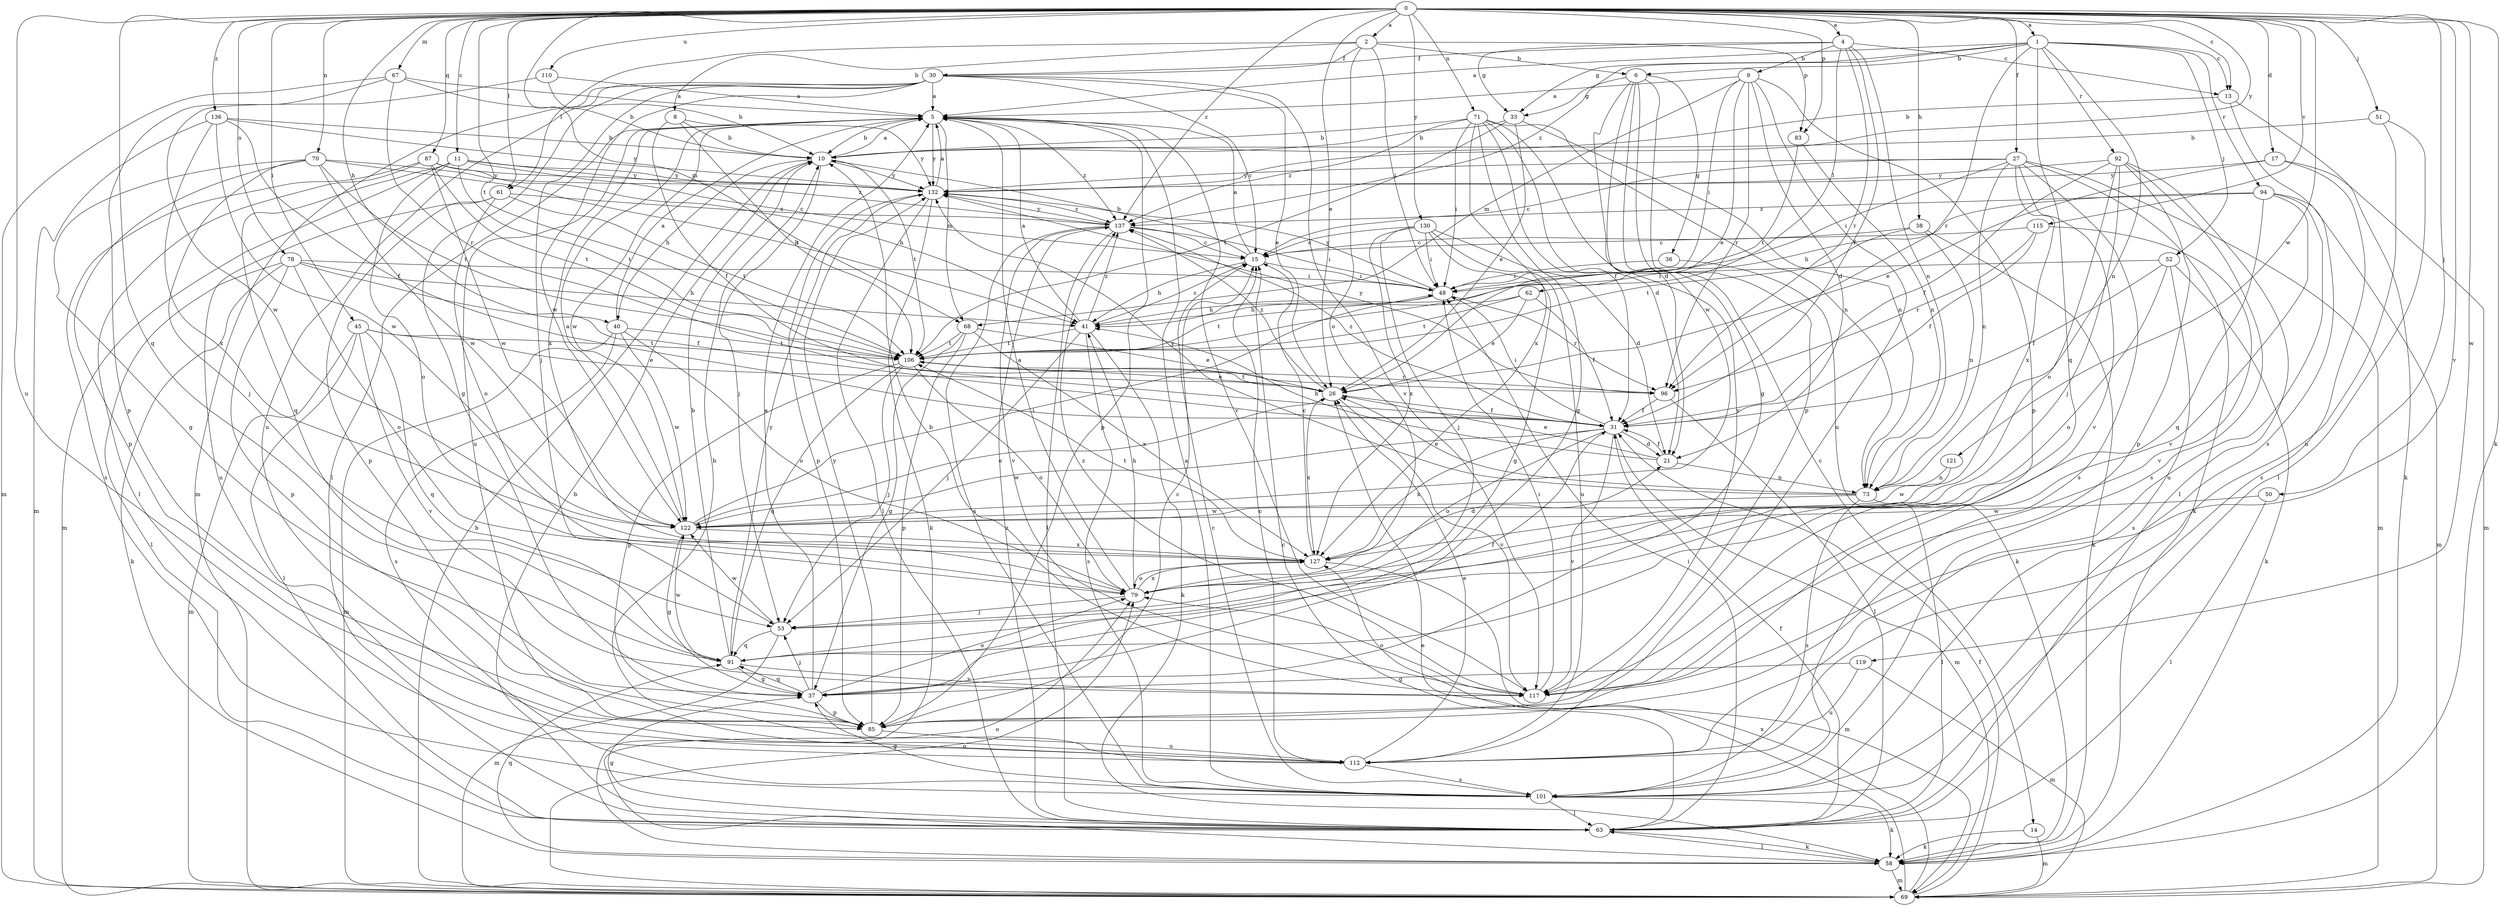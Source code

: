 strict digraph  {
0;
1;
2;
4;
5;
6;
8;
9;
10;
11;
13;
14;
15;
17;
21;
26;
27;
30;
31;
33;
36;
37;
38;
40;
41;
45;
48;
50;
51;
52;
53;
58;
61;
62;
63;
67;
68;
69;
70;
71;
73;
78;
79;
83;
85;
87;
91;
92;
94;
96;
101;
106;
110;
112;
115;
117;
119;
121;
122;
127;
130;
132;
136;
137;
0 -> 1  [label=a];
0 -> 2  [label=a];
0 -> 4  [label=a];
0 -> 11  [label=c];
0 -> 13  [label=c];
0 -> 17  [label=d];
0 -> 26  [label=e];
0 -> 27  [label=f];
0 -> 38  [label=h];
0 -> 40  [label=h];
0 -> 45  [label=i];
0 -> 50  [label=j];
0 -> 51  [label=j];
0 -> 58  [label=k];
0 -> 61  [label=l];
0 -> 67  [label=m];
0 -> 68  [label=m];
0 -> 70  [label=n];
0 -> 71  [label=n];
0 -> 78  [label=o];
0 -> 83  [label=p];
0 -> 87  [label=q];
0 -> 91  [label=q];
0 -> 106  [label=t];
0 -> 110  [label=u];
0 -> 112  [label=u];
0 -> 115  [label=v];
0 -> 117  [label=v];
0 -> 119  [label=w];
0 -> 121  [label=w];
0 -> 130  [label=y];
0 -> 132  [label=y];
0 -> 136  [label=z];
0 -> 137  [label=z];
1 -> 5  [label=a];
1 -> 6  [label=b];
1 -> 13  [label=c];
1 -> 33  [label=g];
1 -> 52  [label=j];
1 -> 73  [label=n];
1 -> 91  [label=q];
1 -> 92  [label=r];
1 -> 94  [label=r];
1 -> 96  [label=r];
1 -> 137  [label=z];
2 -> 6  [label=b];
2 -> 8  [label=b];
2 -> 30  [label=f];
2 -> 48  [label=i];
2 -> 61  [label=l];
2 -> 79  [label=o];
2 -> 83  [label=p];
4 -> 9  [label=b];
4 -> 13  [label=c];
4 -> 30  [label=f];
4 -> 31  [label=f];
4 -> 33  [label=g];
4 -> 62  [label=l];
4 -> 73  [label=n];
4 -> 96  [label=r];
5 -> 10  [label=b];
5 -> 63  [label=l];
5 -> 68  [label=m];
5 -> 85  [label=p];
5 -> 112  [label=u];
5 -> 117  [label=v];
5 -> 122  [label=w];
5 -> 127  [label=x];
5 -> 132  [label=y];
5 -> 137  [label=z];
6 -> 14  [label=c];
6 -> 21  [label=d];
6 -> 33  [label=g];
6 -> 36  [label=g];
6 -> 37  [label=g];
6 -> 85  [label=p];
6 -> 122  [label=w];
8 -> 10  [label=b];
8 -> 31  [label=f];
8 -> 106  [label=t];
8 -> 132  [label=y];
9 -> 5  [label=a];
9 -> 21  [label=d];
9 -> 26  [label=e];
9 -> 48  [label=i];
9 -> 68  [label=m];
9 -> 85  [label=p];
9 -> 96  [label=r];
9 -> 112  [label=u];
10 -> 5  [label=a];
10 -> 40  [label=h];
10 -> 53  [label=j];
10 -> 106  [label=t];
10 -> 132  [label=y];
11 -> 15  [label=c];
11 -> 69  [label=m];
11 -> 79  [label=o];
11 -> 91  [label=q];
11 -> 106  [label=t];
11 -> 132  [label=y];
11 -> 137  [label=z];
13 -> 10  [label=b];
13 -> 58  [label=k];
13 -> 101  [label=s];
14 -> 58  [label=k];
14 -> 69  [label=m];
15 -> 5  [label=a];
15 -> 10  [label=b];
15 -> 41  [label=h];
15 -> 48  [label=i];
17 -> 26  [label=e];
17 -> 69  [label=m];
17 -> 101  [label=s];
17 -> 132  [label=y];
21 -> 26  [label=e];
21 -> 31  [label=f];
21 -> 41  [label=h];
21 -> 73  [label=n];
26 -> 31  [label=f];
26 -> 106  [label=t];
26 -> 117  [label=v];
26 -> 127  [label=x];
26 -> 137  [label=z];
27 -> 15  [label=c];
27 -> 48  [label=i];
27 -> 58  [label=k];
27 -> 69  [label=m];
27 -> 73  [label=n];
27 -> 101  [label=s];
27 -> 117  [label=v];
27 -> 127  [label=x];
27 -> 132  [label=y];
30 -> 5  [label=a];
30 -> 15  [label=c];
30 -> 26  [label=e];
30 -> 37  [label=g];
30 -> 53  [label=j];
30 -> 69  [label=m];
30 -> 112  [label=u];
30 -> 117  [label=v];
30 -> 122  [label=w];
31 -> 21  [label=d];
31 -> 48  [label=i];
31 -> 69  [label=m];
31 -> 79  [label=o];
31 -> 117  [label=v];
31 -> 122  [label=w];
31 -> 127  [label=x];
31 -> 137  [label=z];
33 -> 10  [label=b];
33 -> 26  [label=e];
33 -> 73  [label=n];
33 -> 106  [label=t];
36 -> 48  [label=i];
36 -> 58  [label=k];
37 -> 5  [label=a];
37 -> 53  [label=j];
37 -> 79  [label=o];
37 -> 85  [label=p];
37 -> 91  [label=q];
38 -> 15  [label=c];
38 -> 58  [label=k];
38 -> 73  [label=n];
38 -> 106  [label=t];
40 -> 5  [label=a];
40 -> 69  [label=m];
40 -> 79  [label=o];
40 -> 101  [label=s];
40 -> 106  [label=t];
40 -> 122  [label=w];
41 -> 5  [label=a];
41 -> 15  [label=c];
41 -> 53  [label=j];
41 -> 58  [label=k];
41 -> 101  [label=s];
41 -> 106  [label=t];
41 -> 137  [label=z];
45 -> 26  [label=e];
45 -> 63  [label=l];
45 -> 69  [label=m];
45 -> 91  [label=q];
45 -> 106  [label=t];
45 -> 117  [label=v];
48 -> 41  [label=h];
48 -> 96  [label=r];
48 -> 106  [label=t];
48 -> 132  [label=y];
50 -> 63  [label=l];
50 -> 122  [label=w];
51 -> 10  [label=b];
51 -> 63  [label=l];
51 -> 112  [label=u];
52 -> 31  [label=f];
52 -> 48  [label=i];
52 -> 58  [label=k];
52 -> 79  [label=o];
52 -> 101  [label=s];
53 -> 69  [label=m];
53 -> 91  [label=q];
53 -> 122  [label=w];
58 -> 63  [label=l];
58 -> 69  [label=m];
58 -> 79  [label=o];
58 -> 91  [label=q];
61 -> 79  [label=o];
61 -> 85  [label=p];
61 -> 106  [label=t];
61 -> 112  [label=u];
61 -> 137  [label=z];
62 -> 26  [label=e];
62 -> 31  [label=f];
62 -> 41  [label=h];
62 -> 106  [label=t];
63 -> 10  [label=b];
63 -> 15  [label=c];
63 -> 31  [label=f];
63 -> 37  [label=g];
63 -> 48  [label=i];
63 -> 58  [label=k];
63 -> 137  [label=z];
67 -> 5  [label=a];
67 -> 10  [label=b];
67 -> 69  [label=m];
67 -> 85  [label=p];
67 -> 96  [label=r];
68 -> 26  [label=e];
68 -> 37  [label=g];
68 -> 85  [label=p];
68 -> 106  [label=t];
68 -> 127  [label=x];
69 -> 10  [label=b];
69 -> 26  [label=e];
69 -> 31  [label=f];
69 -> 79  [label=o];
69 -> 127  [label=x];
70 -> 37  [label=g];
70 -> 41  [label=h];
70 -> 53  [label=j];
70 -> 85  [label=p];
70 -> 106  [label=t];
70 -> 122  [label=w];
70 -> 132  [label=y];
71 -> 10  [label=b];
71 -> 21  [label=d];
71 -> 31  [label=f];
71 -> 37  [label=g];
71 -> 48  [label=i];
71 -> 73  [label=n];
71 -> 117  [label=v];
71 -> 127  [label=x];
71 -> 137  [label=z];
73 -> 26  [label=e];
73 -> 63  [label=l];
73 -> 101  [label=s];
73 -> 122  [label=w];
73 -> 132  [label=y];
78 -> 31  [label=f];
78 -> 41  [label=h];
78 -> 48  [label=i];
78 -> 58  [label=k];
78 -> 63  [label=l];
78 -> 79  [label=o];
78 -> 85  [label=p];
79 -> 5  [label=a];
79 -> 41  [label=h];
79 -> 53  [label=j];
79 -> 127  [label=x];
83 -> 73  [label=n];
83 -> 106  [label=t];
85 -> 15  [label=c];
85 -> 112  [label=u];
85 -> 132  [label=y];
87 -> 41  [label=h];
87 -> 63  [label=l];
87 -> 101  [label=s];
87 -> 106  [label=t];
87 -> 122  [label=w];
87 -> 132  [label=y];
91 -> 10  [label=b];
91 -> 31  [label=f];
91 -> 37  [label=g];
91 -> 117  [label=v];
91 -> 122  [label=w];
91 -> 132  [label=y];
92 -> 31  [label=f];
92 -> 53  [label=j];
92 -> 63  [label=l];
92 -> 79  [label=o];
92 -> 85  [label=p];
92 -> 101  [label=s];
92 -> 132  [label=y];
94 -> 41  [label=h];
94 -> 69  [label=m];
94 -> 91  [label=q];
94 -> 112  [label=u];
94 -> 117  [label=v];
94 -> 137  [label=z];
96 -> 31  [label=f];
96 -> 63  [label=l];
96 -> 132  [label=y];
101 -> 5  [label=a];
101 -> 15  [label=c];
101 -> 37  [label=g];
101 -> 58  [label=k];
101 -> 63  [label=l];
106 -> 26  [label=e];
106 -> 53  [label=j];
106 -> 79  [label=o];
106 -> 85  [label=p];
106 -> 91  [label=q];
106 -> 96  [label=r];
110 -> 5  [label=a];
110 -> 10  [label=b];
110 -> 122  [label=w];
112 -> 10  [label=b];
112 -> 15  [label=c];
112 -> 26  [label=e];
112 -> 101  [label=s];
115 -> 15  [label=c];
115 -> 31  [label=f];
115 -> 96  [label=r];
115 -> 117  [label=v];
117 -> 10  [label=b];
117 -> 48  [label=i];
117 -> 79  [label=o];
117 -> 137  [label=z];
119 -> 37  [label=g];
119 -> 69  [label=m];
119 -> 112  [label=u];
121 -> 73  [label=n];
121 -> 122  [label=w];
122 -> 5  [label=a];
122 -> 26  [label=e];
122 -> 37  [label=g];
122 -> 48  [label=i];
122 -> 127  [label=x];
127 -> 15  [label=c];
127 -> 21  [label=d];
127 -> 69  [label=m];
127 -> 79  [label=o];
127 -> 106  [label=t];
130 -> 15  [label=c];
130 -> 21  [label=d];
130 -> 37  [label=g];
130 -> 48  [label=i];
130 -> 53  [label=j];
130 -> 112  [label=u];
130 -> 127  [label=x];
132 -> 5  [label=a];
132 -> 58  [label=k];
132 -> 63  [label=l];
132 -> 85  [label=p];
132 -> 137  [label=z];
136 -> 10  [label=b];
136 -> 31  [label=f];
136 -> 69  [label=m];
136 -> 122  [label=w];
136 -> 127  [label=x];
136 -> 132  [label=y];
137 -> 15  [label=c];
137 -> 48  [label=i];
137 -> 63  [label=l];
137 -> 101  [label=s];
137 -> 117  [label=v];
137 -> 132  [label=y];
}
